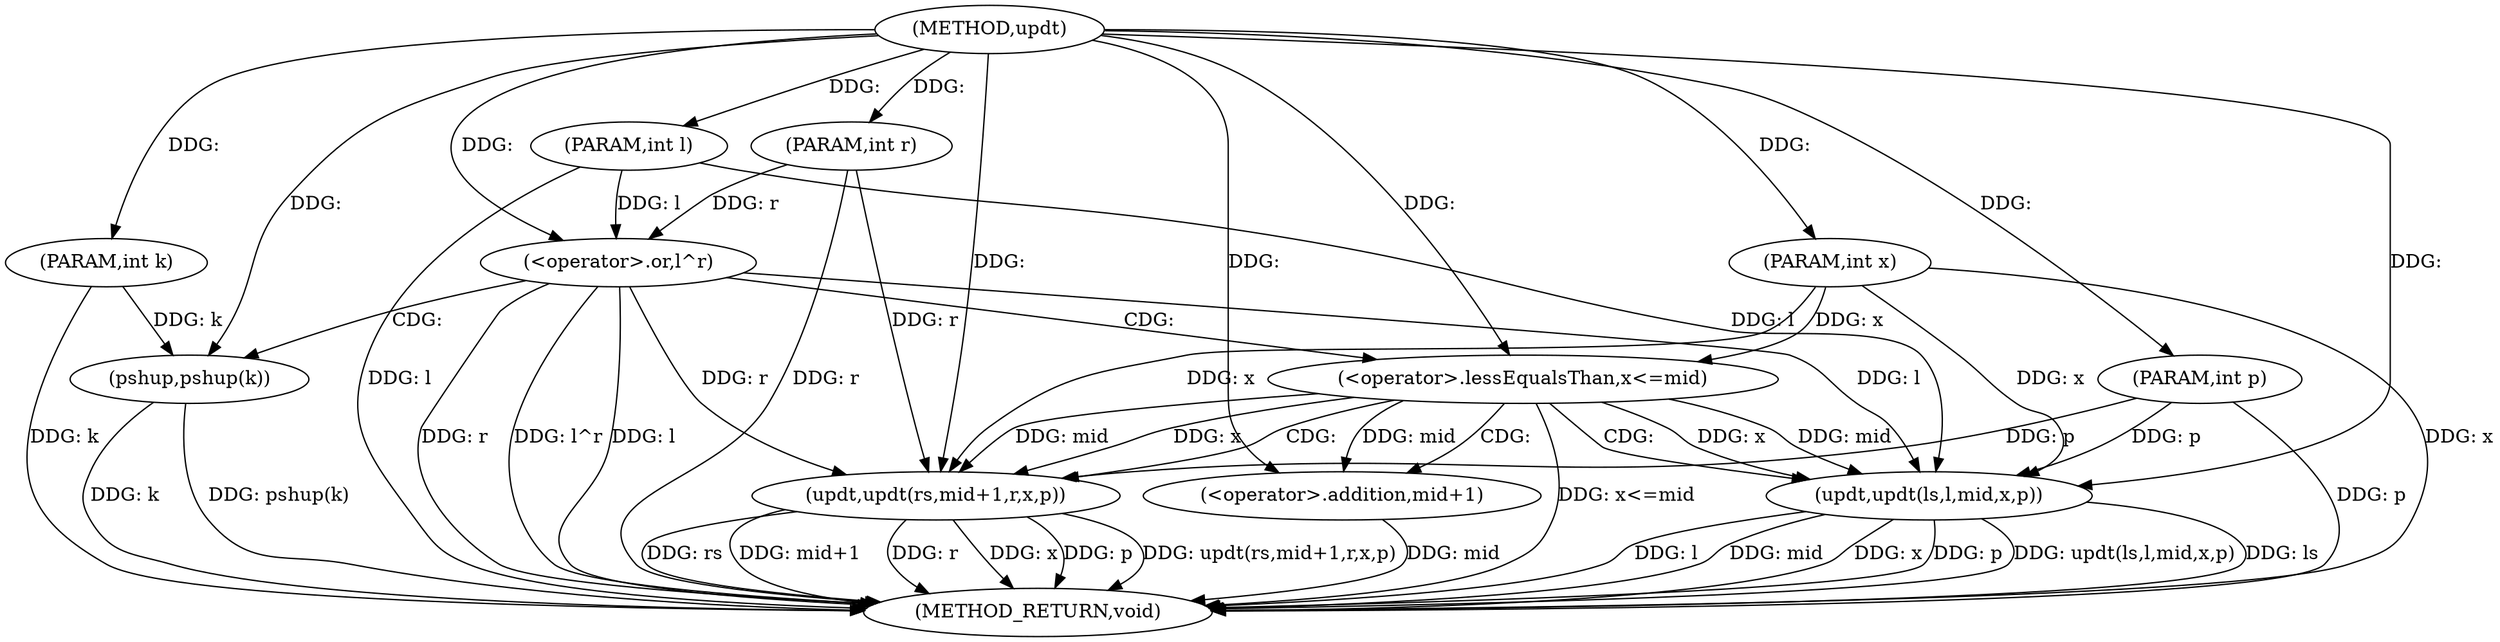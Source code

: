 digraph "updt" {  
"1000665" [label = "(METHOD,updt)" ]
"1000701" [label = "(METHOD_RETURN,void)" ]
"1000666" [label = "(PARAM,int k)" ]
"1000667" [label = "(PARAM,int l)" ]
"1000668" [label = "(PARAM,int r)" ]
"1000669" [label = "(PARAM,int x)" ]
"1000670" [label = "(PARAM,int p)" ]
"1000673" [label = "(<operator>.or,l^r)" ]
"1000696" [label = "(pshup,pshup(k))" ]
"1000678" [label = "(<operator>.lessEqualsThan,x<=mid)" ]
"1000681" [label = "(updt,updt(ls,l,mid,x,p))" ]
"1000688" [label = "(updt,updt(rs,mid+1,r,x,p))" ]
"1000690" [label = "(<operator>.addition,mid+1)" ]
  "1000666" -> "1000701"  [ label = "DDG: k"] 
  "1000667" -> "1000701"  [ label = "DDG: l"] 
  "1000668" -> "1000701"  [ label = "DDG: r"] 
  "1000669" -> "1000701"  [ label = "DDG: x"] 
  "1000670" -> "1000701"  [ label = "DDG: p"] 
  "1000673" -> "1000701"  [ label = "DDG: l"] 
  "1000673" -> "1000701"  [ label = "DDG: r"] 
  "1000673" -> "1000701"  [ label = "DDG: l^r"] 
  "1000678" -> "1000701"  [ label = "DDG: x<=mid"] 
  "1000690" -> "1000701"  [ label = "DDG: mid"] 
  "1000688" -> "1000701"  [ label = "DDG: mid+1"] 
  "1000688" -> "1000701"  [ label = "DDG: r"] 
  "1000688" -> "1000701"  [ label = "DDG: x"] 
  "1000688" -> "1000701"  [ label = "DDG: p"] 
  "1000688" -> "1000701"  [ label = "DDG: updt(rs,mid+1,r,x,p)"] 
  "1000681" -> "1000701"  [ label = "DDG: l"] 
  "1000681" -> "1000701"  [ label = "DDG: mid"] 
  "1000681" -> "1000701"  [ label = "DDG: x"] 
  "1000681" -> "1000701"  [ label = "DDG: p"] 
  "1000681" -> "1000701"  [ label = "DDG: updt(ls,l,mid,x,p)"] 
  "1000696" -> "1000701"  [ label = "DDG: k"] 
  "1000696" -> "1000701"  [ label = "DDG: pshup(k)"] 
  "1000681" -> "1000701"  [ label = "DDG: ls"] 
  "1000688" -> "1000701"  [ label = "DDG: rs"] 
  "1000665" -> "1000666"  [ label = "DDG: "] 
  "1000665" -> "1000667"  [ label = "DDG: "] 
  "1000665" -> "1000668"  [ label = "DDG: "] 
  "1000665" -> "1000669"  [ label = "DDG: "] 
  "1000665" -> "1000670"  [ label = "DDG: "] 
  "1000667" -> "1000673"  [ label = "DDG: l"] 
  "1000665" -> "1000673"  [ label = "DDG: "] 
  "1000668" -> "1000673"  [ label = "DDG: r"] 
  "1000666" -> "1000696"  [ label = "DDG: k"] 
  "1000665" -> "1000696"  [ label = "DDG: "] 
  "1000669" -> "1000678"  [ label = "DDG: x"] 
  "1000665" -> "1000678"  [ label = "DDG: "] 
  "1000665" -> "1000681"  [ label = "DDG: "] 
  "1000673" -> "1000681"  [ label = "DDG: l"] 
  "1000667" -> "1000681"  [ label = "DDG: l"] 
  "1000670" -> "1000681"  [ label = "DDG: p"] 
  "1000678" -> "1000681"  [ label = "DDG: x"] 
  "1000669" -> "1000681"  [ label = "DDG: x"] 
  "1000678" -> "1000681"  [ label = "DDG: mid"] 
  "1000665" -> "1000688"  [ label = "DDG: "] 
  "1000678" -> "1000688"  [ label = "DDG: mid"] 
  "1000673" -> "1000688"  [ label = "DDG: r"] 
  "1000668" -> "1000688"  [ label = "DDG: r"] 
  "1000678" -> "1000688"  [ label = "DDG: x"] 
  "1000669" -> "1000688"  [ label = "DDG: x"] 
  "1000670" -> "1000688"  [ label = "DDG: p"] 
  "1000678" -> "1000690"  [ label = "DDG: mid"] 
  "1000665" -> "1000690"  [ label = "DDG: "] 
  "1000673" -> "1000678"  [ label = "CDG: "] 
  "1000673" -> "1000696"  [ label = "CDG: "] 
  "1000678" -> "1000681"  [ label = "CDG: "] 
  "1000678" -> "1000688"  [ label = "CDG: "] 
  "1000678" -> "1000690"  [ label = "CDG: "] 
}
